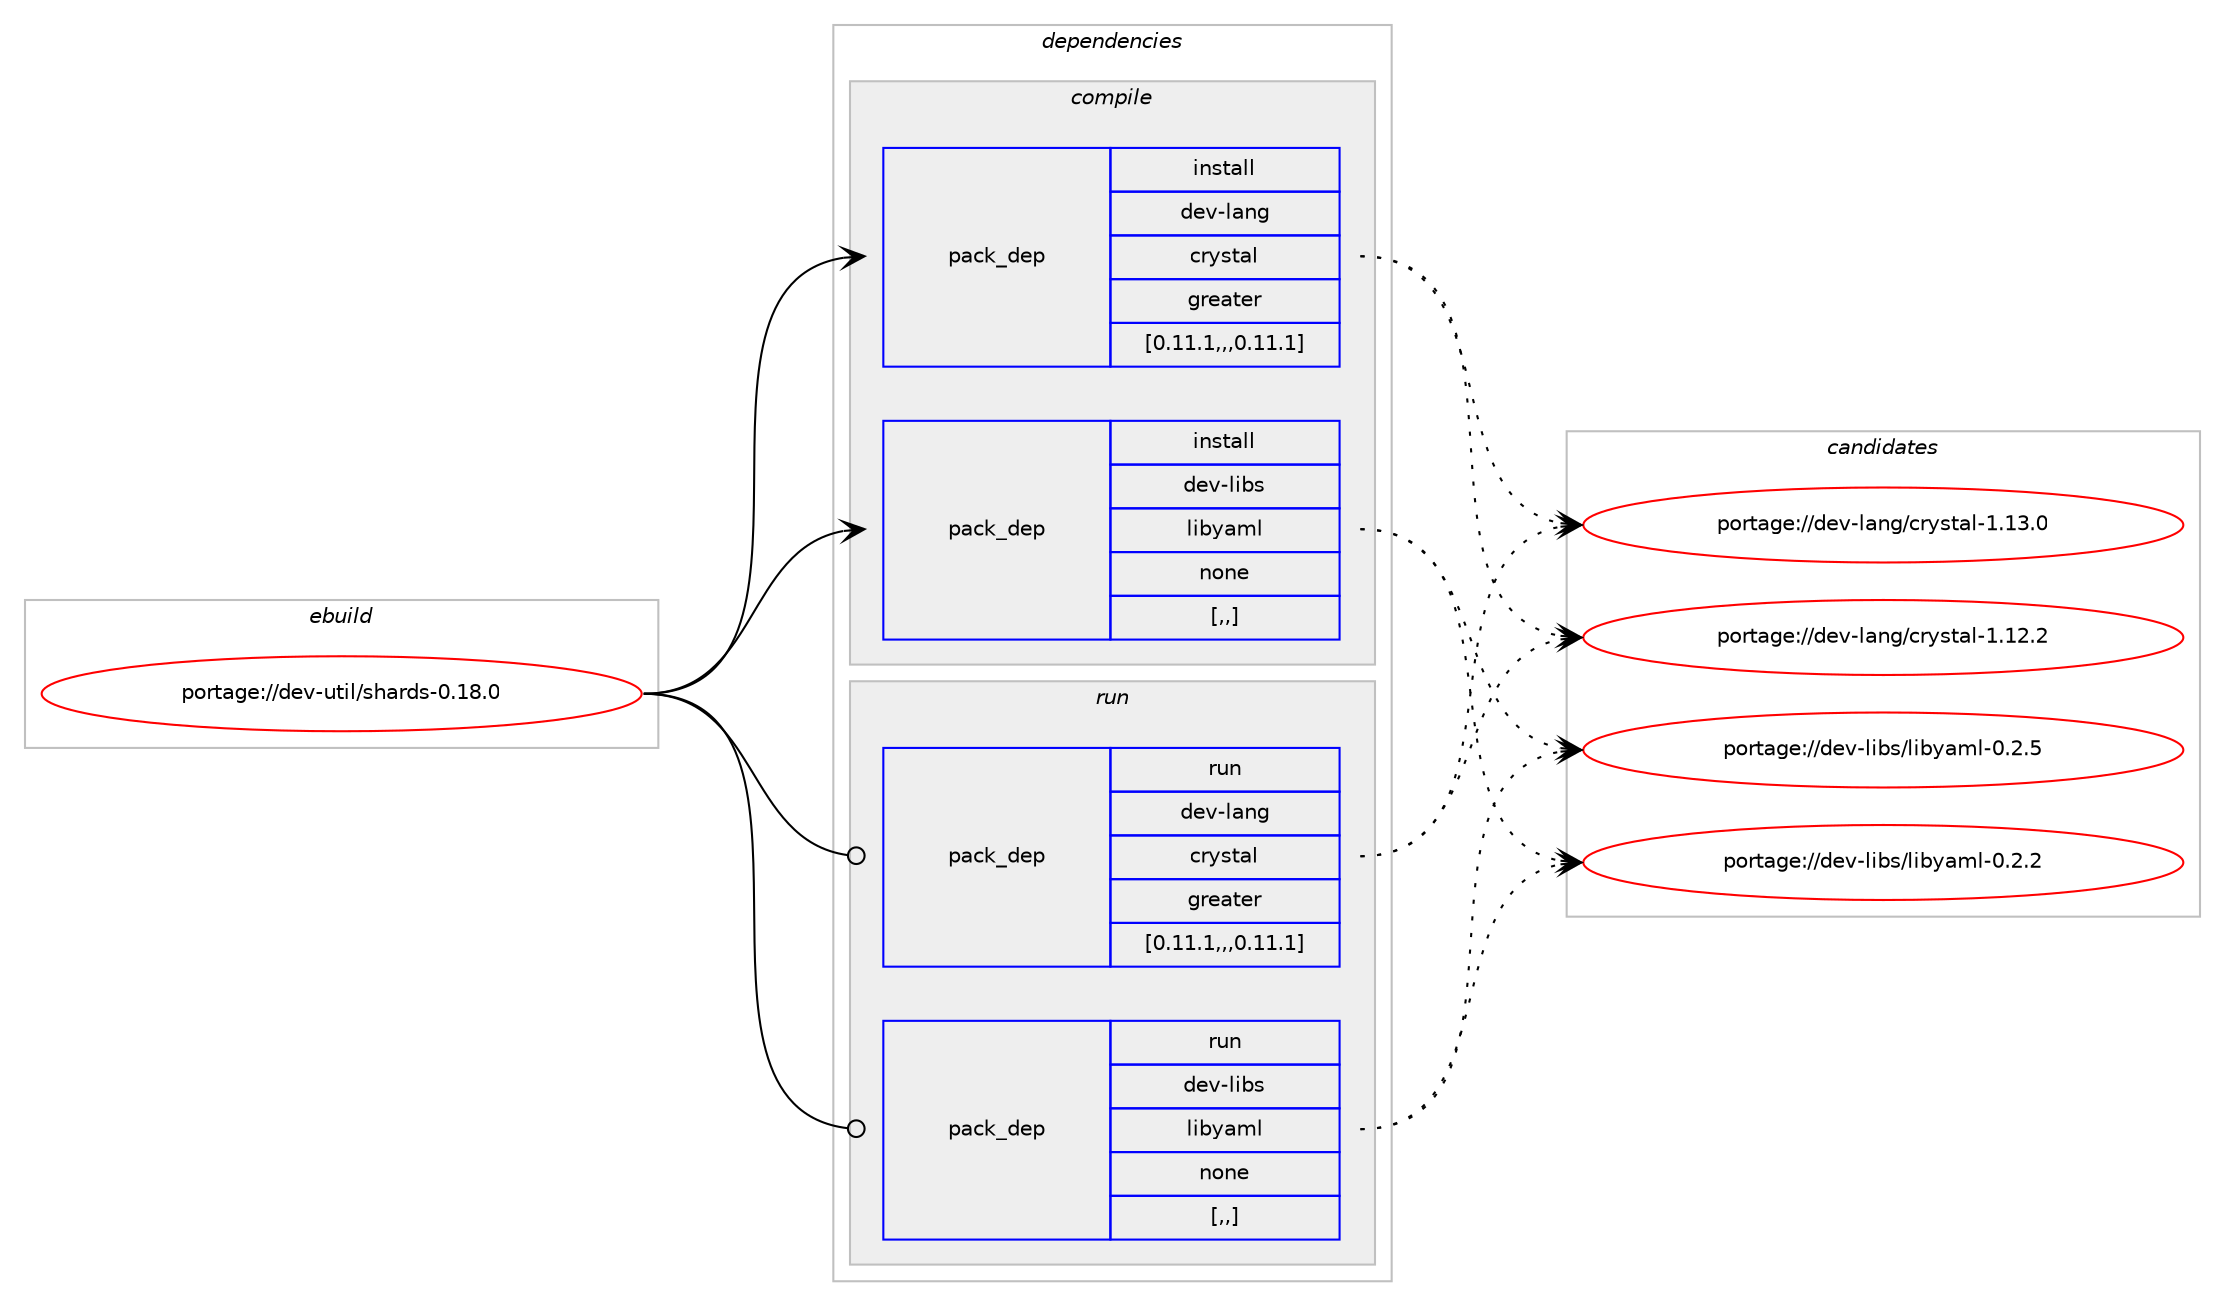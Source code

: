 digraph prolog {

# *************
# Graph options
# *************

newrank=true;
concentrate=true;
compound=true;
graph [rankdir=LR,fontname=Helvetica,fontsize=10,ranksep=1.5];#, ranksep=2.5, nodesep=0.2];
edge  [arrowhead=vee];
node  [fontname=Helvetica,fontsize=10];

# **********
# The ebuild
# **********

subgraph cluster_leftcol {
color=gray;
rank=same;
label=<<i>ebuild</i>>;
id [label="portage://dev-util/shards-0.18.0", color=red, width=4, href="../dev-util/shards-0.18.0.svg"];
}

# ****************
# The dependencies
# ****************

subgraph cluster_midcol {
color=gray;
label=<<i>dependencies</i>>;
subgraph cluster_compile {
fillcolor="#eeeeee";
style=filled;
label=<<i>compile</i>>;
subgraph pack155869 {
dependency218762 [label=<<TABLE BORDER="0" CELLBORDER="1" CELLSPACING="0" CELLPADDING="4" WIDTH="220"><TR><TD ROWSPAN="6" CELLPADDING="30">pack_dep</TD></TR><TR><TD WIDTH="110">install</TD></TR><TR><TD>dev-lang</TD></TR><TR><TD>crystal</TD></TR><TR><TD>greater</TD></TR><TR><TD>[0.11.1,,,0.11.1]</TD></TR></TABLE>>, shape=none, color=blue];
}
id:e -> dependency218762:w [weight=20,style="solid",arrowhead="vee"];
subgraph pack155870 {
dependency218763 [label=<<TABLE BORDER="0" CELLBORDER="1" CELLSPACING="0" CELLPADDING="4" WIDTH="220"><TR><TD ROWSPAN="6" CELLPADDING="30">pack_dep</TD></TR><TR><TD WIDTH="110">install</TD></TR><TR><TD>dev-libs</TD></TR><TR><TD>libyaml</TD></TR><TR><TD>none</TD></TR><TR><TD>[,,]</TD></TR></TABLE>>, shape=none, color=blue];
}
id:e -> dependency218763:w [weight=20,style="solid",arrowhead="vee"];
}
subgraph cluster_compileandrun {
fillcolor="#eeeeee";
style=filled;
label=<<i>compile and run</i>>;
}
subgraph cluster_run {
fillcolor="#eeeeee";
style=filled;
label=<<i>run</i>>;
subgraph pack155871 {
dependency218764 [label=<<TABLE BORDER="0" CELLBORDER="1" CELLSPACING="0" CELLPADDING="4" WIDTH="220"><TR><TD ROWSPAN="6" CELLPADDING="30">pack_dep</TD></TR><TR><TD WIDTH="110">run</TD></TR><TR><TD>dev-lang</TD></TR><TR><TD>crystal</TD></TR><TR><TD>greater</TD></TR><TR><TD>[0.11.1,,,0.11.1]</TD></TR></TABLE>>, shape=none, color=blue];
}
id:e -> dependency218764:w [weight=20,style="solid",arrowhead="odot"];
subgraph pack155872 {
dependency218765 [label=<<TABLE BORDER="0" CELLBORDER="1" CELLSPACING="0" CELLPADDING="4" WIDTH="220"><TR><TD ROWSPAN="6" CELLPADDING="30">pack_dep</TD></TR><TR><TD WIDTH="110">run</TD></TR><TR><TD>dev-libs</TD></TR><TR><TD>libyaml</TD></TR><TR><TD>none</TD></TR><TR><TD>[,,]</TD></TR></TABLE>>, shape=none, color=blue];
}
id:e -> dependency218765:w [weight=20,style="solid",arrowhead="odot"];
}
}

# **************
# The candidates
# **************

subgraph cluster_choices {
rank=same;
color=gray;
label=<<i>candidates</i>>;

subgraph choice155869 {
color=black;
nodesep=1;
choice100101118451089711010347991141211151169710845494649514648 [label="portage://dev-lang/crystal-1.13.0", color=red, width=4,href="../dev-lang/crystal-1.13.0.svg"];
choice100101118451089711010347991141211151169710845494649504650 [label="portage://dev-lang/crystal-1.12.2", color=red, width=4,href="../dev-lang/crystal-1.12.2.svg"];
dependency218762:e -> choice100101118451089711010347991141211151169710845494649514648:w [style=dotted,weight="100"];
dependency218762:e -> choice100101118451089711010347991141211151169710845494649504650:w [style=dotted,weight="100"];
}
subgraph choice155870 {
color=black;
nodesep=1;
choice1001011184510810598115471081059812197109108454846504653 [label="portage://dev-libs/libyaml-0.2.5", color=red, width=4,href="../dev-libs/libyaml-0.2.5.svg"];
choice1001011184510810598115471081059812197109108454846504650 [label="portage://dev-libs/libyaml-0.2.2", color=red, width=4,href="../dev-libs/libyaml-0.2.2.svg"];
dependency218763:e -> choice1001011184510810598115471081059812197109108454846504653:w [style=dotted,weight="100"];
dependency218763:e -> choice1001011184510810598115471081059812197109108454846504650:w [style=dotted,weight="100"];
}
subgraph choice155871 {
color=black;
nodesep=1;
choice100101118451089711010347991141211151169710845494649514648 [label="portage://dev-lang/crystal-1.13.0", color=red, width=4,href="../dev-lang/crystal-1.13.0.svg"];
choice100101118451089711010347991141211151169710845494649504650 [label="portage://dev-lang/crystal-1.12.2", color=red, width=4,href="../dev-lang/crystal-1.12.2.svg"];
dependency218764:e -> choice100101118451089711010347991141211151169710845494649514648:w [style=dotted,weight="100"];
dependency218764:e -> choice100101118451089711010347991141211151169710845494649504650:w [style=dotted,weight="100"];
}
subgraph choice155872 {
color=black;
nodesep=1;
choice1001011184510810598115471081059812197109108454846504653 [label="portage://dev-libs/libyaml-0.2.5", color=red, width=4,href="../dev-libs/libyaml-0.2.5.svg"];
choice1001011184510810598115471081059812197109108454846504650 [label="portage://dev-libs/libyaml-0.2.2", color=red, width=4,href="../dev-libs/libyaml-0.2.2.svg"];
dependency218765:e -> choice1001011184510810598115471081059812197109108454846504653:w [style=dotted,weight="100"];
dependency218765:e -> choice1001011184510810598115471081059812197109108454846504650:w [style=dotted,weight="100"];
}
}

}
